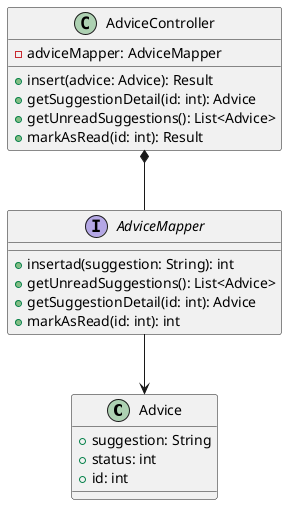 @startuml

  class Advice {
    +suggestion: String
    +status: int
    +id: int
  }

  interface AdviceMapper {
    +insertad(suggestion: String): int
    +getUnreadSuggestions(): List<Advice>
    +getSuggestionDetail(id: int): Advice
    +markAsRead(id: int): int
  }

  class AdviceController {
    -adviceMapper: AdviceMapper
    +insert(advice: Advice): Result
    +getSuggestionDetail(id: int): Advice
    +getUnreadSuggestions(): List<Advice>
    +markAsRead(id: int): Result
  }

  AdviceController *-- AdviceMapper
  AdviceMapper --> Advice

@enduml

